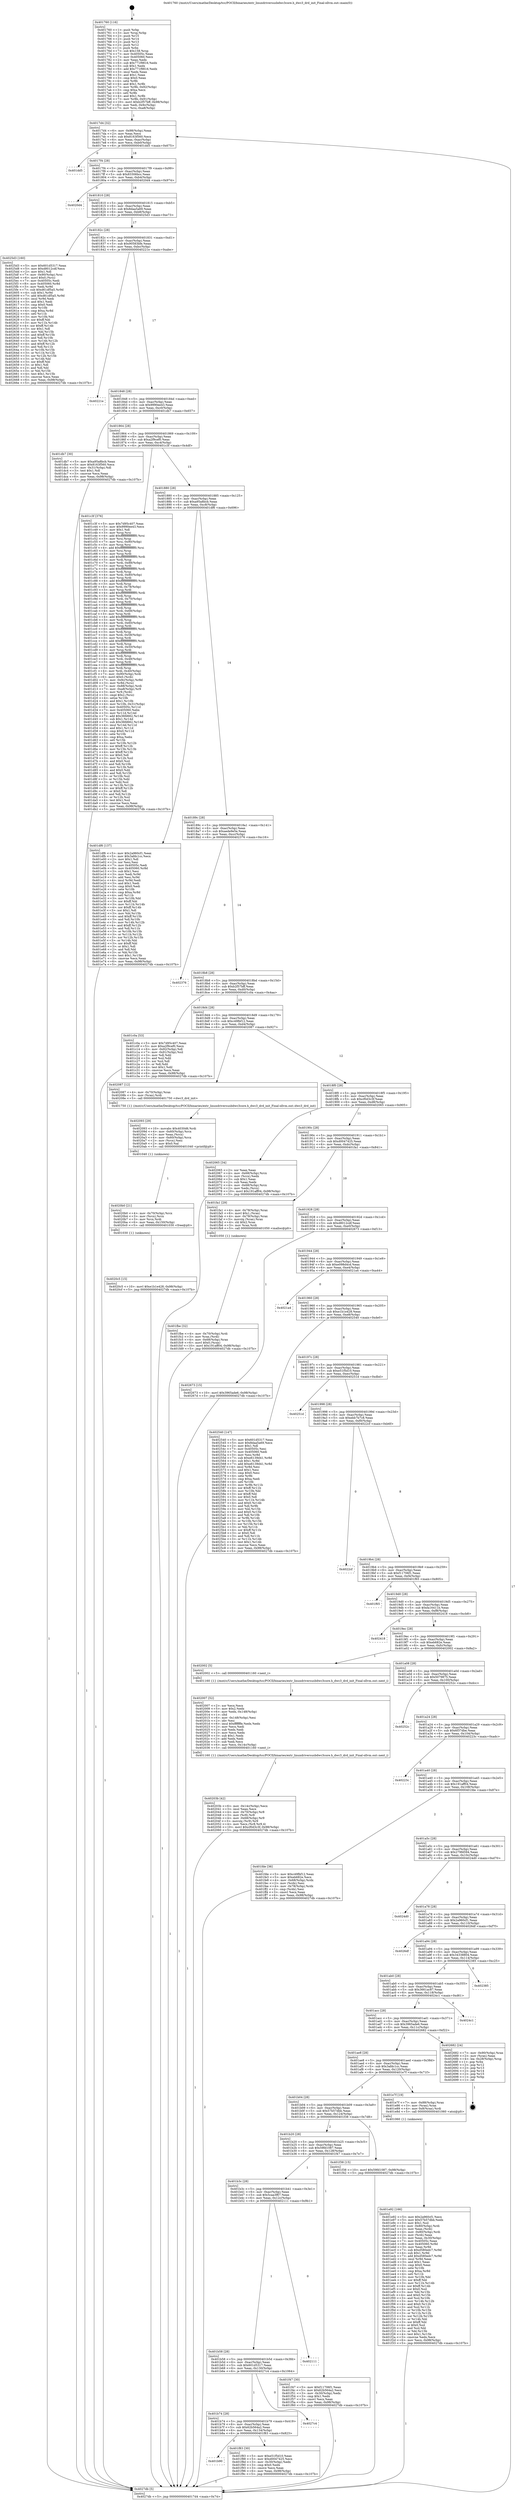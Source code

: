 digraph "0x401760" {
  label = "0x401760 (/mnt/c/Users/mathe/Desktop/tcc/POCII/binaries/extr_linuxdriversusbdwc3core.h_dwc3_drd_init_Final-ollvm.out::main(0))"
  labelloc = "t"
  node[shape=record]

  Entry [label="",width=0.3,height=0.3,shape=circle,fillcolor=black,style=filled]
  "0x4017d4" [label="{
     0x4017d4 [32]\l
     | [instrs]\l
     &nbsp;&nbsp;0x4017d4 \<+6\>: mov -0x98(%rbp),%eax\l
     &nbsp;&nbsp;0x4017da \<+2\>: mov %eax,%ecx\l
     &nbsp;&nbsp;0x4017dc \<+6\>: sub $0x8163f560,%ecx\l
     &nbsp;&nbsp;0x4017e2 \<+6\>: mov %eax,-0xac(%rbp)\l
     &nbsp;&nbsp;0x4017e8 \<+6\>: mov %ecx,-0xb0(%rbp)\l
     &nbsp;&nbsp;0x4017ee \<+6\>: je 0000000000401dd5 \<main+0x675\>\l
  }"]
  "0x401dd5" [label="{
     0x401dd5\l
  }", style=dashed]
  "0x4017f4" [label="{
     0x4017f4 [28]\l
     | [instrs]\l
     &nbsp;&nbsp;0x4017f4 \<+5\>: jmp 00000000004017f9 \<main+0x99\>\l
     &nbsp;&nbsp;0x4017f9 \<+6\>: mov -0xac(%rbp),%eax\l
     &nbsp;&nbsp;0x4017ff \<+5\>: sub $0x83306bcc,%eax\l
     &nbsp;&nbsp;0x401804 \<+6\>: mov %eax,-0xb4(%rbp)\l
     &nbsp;&nbsp;0x40180a \<+6\>: je 00000000004020d4 \<main+0x974\>\l
  }"]
  Exit [label="",width=0.3,height=0.3,shape=circle,fillcolor=black,style=filled,peripheries=2]
  "0x4020d4" [label="{
     0x4020d4\l
  }", style=dashed]
  "0x401810" [label="{
     0x401810 [28]\l
     | [instrs]\l
     &nbsp;&nbsp;0x401810 \<+5\>: jmp 0000000000401815 \<main+0xb5\>\l
     &nbsp;&nbsp;0x401815 \<+6\>: mov -0xac(%rbp),%eax\l
     &nbsp;&nbsp;0x40181b \<+5\>: sub $0x8daa5a69,%eax\l
     &nbsp;&nbsp;0x401820 \<+6\>: mov %eax,-0xb8(%rbp)\l
     &nbsp;&nbsp;0x401826 \<+6\>: je 00000000004025d3 \<main+0xe73\>\l
  }"]
  "0x4020c5" [label="{
     0x4020c5 [15]\l
     | [instrs]\l
     &nbsp;&nbsp;0x4020c5 \<+10\>: movl $0xe1b1e428,-0x98(%rbp)\l
     &nbsp;&nbsp;0x4020cf \<+5\>: jmp 00000000004027db \<main+0x107b\>\l
  }"]
  "0x4025d3" [label="{
     0x4025d3 [160]\l
     | [instrs]\l
     &nbsp;&nbsp;0x4025d3 \<+5\>: mov $0x601d5317,%eax\l
     &nbsp;&nbsp;0x4025d8 \<+5\>: mov $0xd8012cdf,%ecx\l
     &nbsp;&nbsp;0x4025dd \<+2\>: mov $0x1,%dl\l
     &nbsp;&nbsp;0x4025df \<+7\>: mov -0x90(%rbp),%rsi\l
     &nbsp;&nbsp;0x4025e6 \<+6\>: movl $0x0,(%rsi)\l
     &nbsp;&nbsp;0x4025ec \<+7\>: mov 0x40505c,%edi\l
     &nbsp;&nbsp;0x4025f3 \<+8\>: mov 0x405060,%r8d\l
     &nbsp;&nbsp;0x4025fb \<+3\>: mov %edi,%r9d\l
     &nbsp;&nbsp;0x4025fe \<+7\>: sub $0xd61df5a5,%r9d\l
     &nbsp;&nbsp;0x402605 \<+4\>: sub $0x1,%r9d\l
     &nbsp;&nbsp;0x402609 \<+7\>: add $0xd61df5a5,%r9d\l
     &nbsp;&nbsp;0x402610 \<+4\>: imul %r9d,%edi\l
     &nbsp;&nbsp;0x402614 \<+3\>: and $0x1,%edi\l
     &nbsp;&nbsp;0x402617 \<+3\>: cmp $0x0,%edi\l
     &nbsp;&nbsp;0x40261a \<+4\>: sete %r10b\l
     &nbsp;&nbsp;0x40261e \<+4\>: cmp $0xa,%r8d\l
     &nbsp;&nbsp;0x402622 \<+4\>: setl %r11b\l
     &nbsp;&nbsp;0x402626 \<+3\>: mov %r10b,%bl\l
     &nbsp;&nbsp;0x402629 \<+3\>: xor $0xff,%bl\l
     &nbsp;&nbsp;0x40262c \<+3\>: mov %r11b,%r14b\l
     &nbsp;&nbsp;0x40262f \<+4\>: xor $0xff,%r14b\l
     &nbsp;&nbsp;0x402633 \<+3\>: xor $0x1,%dl\l
     &nbsp;&nbsp;0x402636 \<+3\>: mov %bl,%r15b\l
     &nbsp;&nbsp;0x402639 \<+4\>: and $0xff,%r15b\l
     &nbsp;&nbsp;0x40263d \<+3\>: and %dl,%r10b\l
     &nbsp;&nbsp;0x402640 \<+3\>: mov %r14b,%r12b\l
     &nbsp;&nbsp;0x402643 \<+4\>: and $0xff,%r12b\l
     &nbsp;&nbsp;0x402647 \<+3\>: and %dl,%r11b\l
     &nbsp;&nbsp;0x40264a \<+3\>: or %r10b,%r15b\l
     &nbsp;&nbsp;0x40264d \<+3\>: or %r11b,%r12b\l
     &nbsp;&nbsp;0x402650 \<+3\>: xor %r12b,%r15b\l
     &nbsp;&nbsp;0x402653 \<+3\>: or %r14b,%bl\l
     &nbsp;&nbsp;0x402656 \<+3\>: xor $0xff,%bl\l
     &nbsp;&nbsp;0x402659 \<+3\>: or $0x1,%dl\l
     &nbsp;&nbsp;0x40265c \<+2\>: and %dl,%bl\l
     &nbsp;&nbsp;0x40265e \<+3\>: or %bl,%r15b\l
     &nbsp;&nbsp;0x402661 \<+4\>: test $0x1,%r15b\l
     &nbsp;&nbsp;0x402665 \<+3\>: cmovne %ecx,%eax\l
     &nbsp;&nbsp;0x402668 \<+6\>: mov %eax,-0x98(%rbp)\l
     &nbsp;&nbsp;0x40266e \<+5\>: jmp 00000000004027db \<main+0x107b\>\l
  }"]
  "0x40182c" [label="{
     0x40182c [28]\l
     | [instrs]\l
     &nbsp;&nbsp;0x40182c \<+5\>: jmp 0000000000401831 \<main+0xd1\>\l
     &nbsp;&nbsp;0x401831 \<+6\>: mov -0xac(%rbp),%eax\l
     &nbsp;&nbsp;0x401837 \<+5\>: sub $0x90583bfe,%eax\l
     &nbsp;&nbsp;0x40183c \<+6\>: mov %eax,-0xbc(%rbp)\l
     &nbsp;&nbsp;0x401842 \<+6\>: je 000000000040221e \<main+0xabe\>\l
  }"]
  "0x4020b0" [label="{
     0x4020b0 [21]\l
     | [instrs]\l
     &nbsp;&nbsp;0x4020b0 \<+4\>: mov -0x70(%rbp),%rcx\l
     &nbsp;&nbsp;0x4020b4 \<+3\>: mov (%rcx),%rcx\l
     &nbsp;&nbsp;0x4020b7 \<+3\>: mov %rcx,%rdi\l
     &nbsp;&nbsp;0x4020ba \<+6\>: mov %eax,-0x150(%rbp)\l
     &nbsp;&nbsp;0x4020c0 \<+5\>: call 0000000000401030 \<free@plt\>\l
     | [calls]\l
     &nbsp;&nbsp;0x401030 \{1\} (unknown)\l
  }"]
  "0x40221e" [label="{
     0x40221e\l
  }", style=dashed]
  "0x401848" [label="{
     0x401848 [28]\l
     | [instrs]\l
     &nbsp;&nbsp;0x401848 \<+5\>: jmp 000000000040184d \<main+0xed\>\l
     &nbsp;&nbsp;0x40184d \<+6\>: mov -0xac(%rbp),%eax\l
     &nbsp;&nbsp;0x401853 \<+5\>: sub $0x9990ee43,%eax\l
     &nbsp;&nbsp;0x401858 \<+6\>: mov %eax,-0xc0(%rbp)\l
     &nbsp;&nbsp;0x40185e \<+6\>: je 0000000000401db7 \<main+0x657\>\l
  }"]
  "0x402093" [label="{
     0x402093 [29]\l
     | [instrs]\l
     &nbsp;&nbsp;0x402093 \<+10\>: movabs $0x4030d6,%rdi\l
     &nbsp;&nbsp;0x40209d \<+4\>: mov -0x60(%rbp),%rcx\l
     &nbsp;&nbsp;0x4020a1 \<+2\>: mov %eax,(%rcx)\l
     &nbsp;&nbsp;0x4020a3 \<+4\>: mov -0x60(%rbp),%rcx\l
     &nbsp;&nbsp;0x4020a7 \<+2\>: mov (%rcx),%esi\l
     &nbsp;&nbsp;0x4020a9 \<+2\>: mov $0x0,%al\l
     &nbsp;&nbsp;0x4020ab \<+5\>: call 0000000000401040 \<printf@plt\>\l
     | [calls]\l
     &nbsp;&nbsp;0x401040 \{1\} (unknown)\l
  }"]
  "0x401db7" [label="{
     0x401db7 [30]\l
     | [instrs]\l
     &nbsp;&nbsp;0x401db7 \<+5\>: mov $0xa95a8bcb,%eax\l
     &nbsp;&nbsp;0x401dbc \<+5\>: mov $0x8163f560,%ecx\l
     &nbsp;&nbsp;0x401dc1 \<+3\>: mov -0x31(%rbp),%dl\l
     &nbsp;&nbsp;0x401dc4 \<+3\>: test $0x1,%dl\l
     &nbsp;&nbsp;0x401dc7 \<+3\>: cmovne %ecx,%eax\l
     &nbsp;&nbsp;0x401dca \<+6\>: mov %eax,-0x98(%rbp)\l
     &nbsp;&nbsp;0x401dd0 \<+5\>: jmp 00000000004027db \<main+0x107b\>\l
  }"]
  "0x401864" [label="{
     0x401864 [28]\l
     | [instrs]\l
     &nbsp;&nbsp;0x401864 \<+5\>: jmp 0000000000401869 \<main+0x109\>\l
     &nbsp;&nbsp;0x401869 \<+6\>: mov -0xac(%rbp),%eax\l
     &nbsp;&nbsp;0x40186f \<+5\>: sub $0xa2f9cef0,%eax\l
     &nbsp;&nbsp;0x401874 \<+6\>: mov %eax,-0xc4(%rbp)\l
     &nbsp;&nbsp;0x40187a \<+6\>: je 0000000000401c3f \<main+0x4df\>\l
  }"]
  "0x40203b" [label="{
     0x40203b [42]\l
     | [instrs]\l
     &nbsp;&nbsp;0x40203b \<+6\>: mov -0x14c(%rbp),%ecx\l
     &nbsp;&nbsp;0x402041 \<+3\>: imul %eax,%ecx\l
     &nbsp;&nbsp;0x402044 \<+4\>: mov -0x70(%rbp),%r8\l
     &nbsp;&nbsp;0x402048 \<+3\>: mov (%r8),%r8\l
     &nbsp;&nbsp;0x40204b \<+4\>: mov -0x68(%rbp),%r9\l
     &nbsp;&nbsp;0x40204f \<+3\>: movslq (%r9),%r9\l
     &nbsp;&nbsp;0x402052 \<+4\>: mov %ecx,(%r8,%r9,4)\l
     &nbsp;&nbsp;0x402056 \<+10\>: movl $0xcf0d3c3f,-0x98(%rbp)\l
     &nbsp;&nbsp;0x402060 \<+5\>: jmp 00000000004027db \<main+0x107b\>\l
  }"]
  "0x401c3f" [label="{
     0x401c3f [376]\l
     | [instrs]\l
     &nbsp;&nbsp;0x401c3f \<+5\>: mov $0x7d95c407,%eax\l
     &nbsp;&nbsp;0x401c44 \<+5\>: mov $0x9990ee43,%ecx\l
     &nbsp;&nbsp;0x401c49 \<+2\>: mov $0x1,%dl\l
     &nbsp;&nbsp;0x401c4b \<+3\>: mov %rsp,%rsi\l
     &nbsp;&nbsp;0x401c4e \<+4\>: add $0xfffffffffffffff0,%rsi\l
     &nbsp;&nbsp;0x401c52 \<+3\>: mov %rsi,%rsp\l
     &nbsp;&nbsp;0x401c55 \<+7\>: mov %rsi,-0x90(%rbp)\l
     &nbsp;&nbsp;0x401c5c \<+3\>: mov %rsp,%rsi\l
     &nbsp;&nbsp;0x401c5f \<+4\>: add $0xfffffffffffffff0,%rsi\l
     &nbsp;&nbsp;0x401c63 \<+3\>: mov %rsi,%rsp\l
     &nbsp;&nbsp;0x401c66 \<+3\>: mov %rsp,%rdi\l
     &nbsp;&nbsp;0x401c69 \<+4\>: add $0xfffffffffffffff0,%rdi\l
     &nbsp;&nbsp;0x401c6d \<+3\>: mov %rdi,%rsp\l
     &nbsp;&nbsp;0x401c70 \<+7\>: mov %rdi,-0x88(%rbp)\l
     &nbsp;&nbsp;0x401c77 \<+3\>: mov %rsp,%rdi\l
     &nbsp;&nbsp;0x401c7a \<+4\>: add $0xfffffffffffffff0,%rdi\l
     &nbsp;&nbsp;0x401c7e \<+3\>: mov %rdi,%rsp\l
     &nbsp;&nbsp;0x401c81 \<+4\>: mov %rdi,-0x80(%rbp)\l
     &nbsp;&nbsp;0x401c85 \<+3\>: mov %rsp,%rdi\l
     &nbsp;&nbsp;0x401c88 \<+4\>: add $0xfffffffffffffff0,%rdi\l
     &nbsp;&nbsp;0x401c8c \<+3\>: mov %rdi,%rsp\l
     &nbsp;&nbsp;0x401c8f \<+4\>: mov %rdi,-0x78(%rbp)\l
     &nbsp;&nbsp;0x401c93 \<+3\>: mov %rsp,%rdi\l
     &nbsp;&nbsp;0x401c96 \<+4\>: add $0xfffffffffffffff0,%rdi\l
     &nbsp;&nbsp;0x401c9a \<+3\>: mov %rdi,%rsp\l
     &nbsp;&nbsp;0x401c9d \<+4\>: mov %rdi,-0x70(%rbp)\l
     &nbsp;&nbsp;0x401ca1 \<+3\>: mov %rsp,%rdi\l
     &nbsp;&nbsp;0x401ca4 \<+4\>: add $0xfffffffffffffff0,%rdi\l
     &nbsp;&nbsp;0x401ca8 \<+3\>: mov %rdi,%rsp\l
     &nbsp;&nbsp;0x401cab \<+4\>: mov %rdi,-0x68(%rbp)\l
     &nbsp;&nbsp;0x401caf \<+3\>: mov %rsp,%rdi\l
     &nbsp;&nbsp;0x401cb2 \<+4\>: add $0xfffffffffffffff0,%rdi\l
     &nbsp;&nbsp;0x401cb6 \<+3\>: mov %rdi,%rsp\l
     &nbsp;&nbsp;0x401cb9 \<+4\>: mov %rdi,-0x60(%rbp)\l
     &nbsp;&nbsp;0x401cbd \<+3\>: mov %rsp,%rdi\l
     &nbsp;&nbsp;0x401cc0 \<+4\>: add $0xfffffffffffffff0,%rdi\l
     &nbsp;&nbsp;0x401cc4 \<+3\>: mov %rdi,%rsp\l
     &nbsp;&nbsp;0x401cc7 \<+4\>: mov %rdi,-0x58(%rbp)\l
     &nbsp;&nbsp;0x401ccb \<+3\>: mov %rsp,%rdi\l
     &nbsp;&nbsp;0x401cce \<+4\>: add $0xfffffffffffffff0,%rdi\l
     &nbsp;&nbsp;0x401cd2 \<+3\>: mov %rdi,%rsp\l
     &nbsp;&nbsp;0x401cd5 \<+4\>: mov %rdi,-0x50(%rbp)\l
     &nbsp;&nbsp;0x401cd9 \<+3\>: mov %rsp,%rdi\l
     &nbsp;&nbsp;0x401cdc \<+4\>: add $0xfffffffffffffff0,%rdi\l
     &nbsp;&nbsp;0x401ce0 \<+3\>: mov %rdi,%rsp\l
     &nbsp;&nbsp;0x401ce3 \<+4\>: mov %rdi,-0x48(%rbp)\l
     &nbsp;&nbsp;0x401ce7 \<+3\>: mov %rsp,%rdi\l
     &nbsp;&nbsp;0x401cea \<+4\>: add $0xfffffffffffffff0,%rdi\l
     &nbsp;&nbsp;0x401cee \<+3\>: mov %rdi,%rsp\l
     &nbsp;&nbsp;0x401cf1 \<+4\>: mov %rdi,-0x40(%rbp)\l
     &nbsp;&nbsp;0x401cf5 \<+7\>: mov -0x90(%rbp),%rdi\l
     &nbsp;&nbsp;0x401cfc \<+6\>: movl $0x0,(%rdi)\l
     &nbsp;&nbsp;0x401d02 \<+7\>: mov -0x9c(%rbp),%r8d\l
     &nbsp;&nbsp;0x401d09 \<+3\>: mov %r8d,(%rsi)\l
     &nbsp;&nbsp;0x401d0c \<+7\>: mov -0x88(%rbp),%rdi\l
     &nbsp;&nbsp;0x401d13 \<+7\>: mov -0xa8(%rbp),%r9\l
     &nbsp;&nbsp;0x401d1a \<+3\>: mov %r9,(%rdi)\l
     &nbsp;&nbsp;0x401d1d \<+3\>: cmpl $0x2,(%rsi)\l
     &nbsp;&nbsp;0x401d20 \<+4\>: setne %r10b\l
     &nbsp;&nbsp;0x401d24 \<+4\>: and $0x1,%r10b\l
     &nbsp;&nbsp;0x401d28 \<+4\>: mov %r10b,-0x31(%rbp)\l
     &nbsp;&nbsp;0x401d2c \<+8\>: mov 0x40505c,%r11d\l
     &nbsp;&nbsp;0x401d34 \<+7\>: mov 0x405060,%ebx\l
     &nbsp;&nbsp;0x401d3b \<+3\>: mov %r11d,%r14d\l
     &nbsp;&nbsp;0x401d3e \<+7\>: add $0x36fd662,%r14d\l
     &nbsp;&nbsp;0x401d45 \<+4\>: sub $0x1,%r14d\l
     &nbsp;&nbsp;0x401d49 \<+7\>: sub $0x36fd662,%r14d\l
     &nbsp;&nbsp;0x401d50 \<+4\>: imul %r14d,%r11d\l
     &nbsp;&nbsp;0x401d54 \<+4\>: and $0x1,%r11d\l
     &nbsp;&nbsp;0x401d58 \<+4\>: cmp $0x0,%r11d\l
     &nbsp;&nbsp;0x401d5c \<+4\>: sete %r10b\l
     &nbsp;&nbsp;0x401d60 \<+3\>: cmp $0xa,%ebx\l
     &nbsp;&nbsp;0x401d63 \<+4\>: setl %r15b\l
     &nbsp;&nbsp;0x401d67 \<+3\>: mov %r10b,%r12b\l
     &nbsp;&nbsp;0x401d6a \<+4\>: xor $0xff,%r12b\l
     &nbsp;&nbsp;0x401d6e \<+3\>: mov %r15b,%r13b\l
     &nbsp;&nbsp;0x401d71 \<+4\>: xor $0xff,%r13b\l
     &nbsp;&nbsp;0x401d75 \<+3\>: xor $0x0,%dl\l
     &nbsp;&nbsp;0x401d78 \<+3\>: mov %r12b,%sil\l
     &nbsp;&nbsp;0x401d7b \<+4\>: and $0x0,%sil\l
     &nbsp;&nbsp;0x401d7f \<+3\>: and %dl,%r10b\l
     &nbsp;&nbsp;0x401d82 \<+3\>: mov %r13b,%dil\l
     &nbsp;&nbsp;0x401d85 \<+4\>: and $0x0,%dil\l
     &nbsp;&nbsp;0x401d89 \<+3\>: and %dl,%r15b\l
     &nbsp;&nbsp;0x401d8c \<+3\>: or %r10b,%sil\l
     &nbsp;&nbsp;0x401d8f \<+3\>: or %r15b,%dil\l
     &nbsp;&nbsp;0x401d92 \<+3\>: xor %dil,%sil\l
     &nbsp;&nbsp;0x401d95 \<+3\>: or %r13b,%r12b\l
     &nbsp;&nbsp;0x401d98 \<+4\>: xor $0xff,%r12b\l
     &nbsp;&nbsp;0x401d9c \<+3\>: or $0x0,%dl\l
     &nbsp;&nbsp;0x401d9f \<+3\>: and %dl,%r12b\l
     &nbsp;&nbsp;0x401da2 \<+3\>: or %r12b,%sil\l
     &nbsp;&nbsp;0x401da5 \<+4\>: test $0x1,%sil\l
     &nbsp;&nbsp;0x401da9 \<+3\>: cmovne %ecx,%eax\l
     &nbsp;&nbsp;0x401dac \<+6\>: mov %eax,-0x98(%rbp)\l
     &nbsp;&nbsp;0x401db2 \<+5\>: jmp 00000000004027db \<main+0x107b\>\l
  }"]
  "0x401880" [label="{
     0x401880 [28]\l
     | [instrs]\l
     &nbsp;&nbsp;0x401880 \<+5\>: jmp 0000000000401885 \<main+0x125\>\l
     &nbsp;&nbsp;0x401885 \<+6\>: mov -0xac(%rbp),%eax\l
     &nbsp;&nbsp;0x40188b \<+5\>: sub $0xa95a8bcb,%eax\l
     &nbsp;&nbsp;0x401890 \<+6\>: mov %eax,-0xc8(%rbp)\l
     &nbsp;&nbsp;0x401896 \<+6\>: je 0000000000401df6 \<main+0x696\>\l
  }"]
  "0x402007" [label="{
     0x402007 [52]\l
     | [instrs]\l
     &nbsp;&nbsp;0x402007 \<+2\>: xor %ecx,%ecx\l
     &nbsp;&nbsp;0x402009 \<+5\>: mov $0x2,%edx\l
     &nbsp;&nbsp;0x40200e \<+6\>: mov %edx,-0x148(%rbp)\l
     &nbsp;&nbsp;0x402014 \<+1\>: cltd\l
     &nbsp;&nbsp;0x402015 \<+6\>: mov -0x148(%rbp),%esi\l
     &nbsp;&nbsp;0x40201b \<+2\>: idiv %esi\l
     &nbsp;&nbsp;0x40201d \<+6\>: imul $0xfffffffe,%edx,%edx\l
     &nbsp;&nbsp;0x402023 \<+2\>: mov %ecx,%edi\l
     &nbsp;&nbsp;0x402025 \<+2\>: sub %edx,%edi\l
     &nbsp;&nbsp;0x402027 \<+2\>: mov %ecx,%edx\l
     &nbsp;&nbsp;0x402029 \<+3\>: sub $0x1,%edx\l
     &nbsp;&nbsp;0x40202c \<+2\>: add %edx,%edi\l
     &nbsp;&nbsp;0x40202e \<+2\>: sub %edi,%ecx\l
     &nbsp;&nbsp;0x402030 \<+6\>: mov %ecx,-0x14c(%rbp)\l
     &nbsp;&nbsp;0x402036 \<+5\>: call 0000000000401160 \<next_i\>\l
     | [calls]\l
     &nbsp;&nbsp;0x401160 \{1\} (/mnt/c/Users/mathe/Desktop/tcc/POCII/binaries/extr_linuxdriversusbdwc3core.h_dwc3_drd_init_Final-ollvm.out::next_i)\l
  }"]
  "0x401df6" [label="{
     0x401df6 [137]\l
     | [instrs]\l
     &nbsp;&nbsp;0x401df6 \<+5\>: mov $0x2a960cf1,%eax\l
     &nbsp;&nbsp;0x401dfb \<+5\>: mov $0x3afdc1cc,%ecx\l
     &nbsp;&nbsp;0x401e00 \<+2\>: mov $0x1,%dl\l
     &nbsp;&nbsp;0x401e02 \<+2\>: xor %esi,%esi\l
     &nbsp;&nbsp;0x401e04 \<+7\>: mov 0x40505c,%edi\l
     &nbsp;&nbsp;0x401e0b \<+8\>: mov 0x405060,%r8d\l
     &nbsp;&nbsp;0x401e13 \<+3\>: sub $0x1,%esi\l
     &nbsp;&nbsp;0x401e16 \<+3\>: mov %edi,%r9d\l
     &nbsp;&nbsp;0x401e19 \<+3\>: add %esi,%r9d\l
     &nbsp;&nbsp;0x401e1c \<+4\>: imul %r9d,%edi\l
     &nbsp;&nbsp;0x401e20 \<+3\>: and $0x1,%edi\l
     &nbsp;&nbsp;0x401e23 \<+3\>: cmp $0x0,%edi\l
     &nbsp;&nbsp;0x401e26 \<+4\>: sete %r10b\l
     &nbsp;&nbsp;0x401e2a \<+4\>: cmp $0xa,%r8d\l
     &nbsp;&nbsp;0x401e2e \<+4\>: setl %r11b\l
     &nbsp;&nbsp;0x401e32 \<+3\>: mov %r10b,%bl\l
     &nbsp;&nbsp;0x401e35 \<+3\>: xor $0xff,%bl\l
     &nbsp;&nbsp;0x401e38 \<+3\>: mov %r11b,%r14b\l
     &nbsp;&nbsp;0x401e3b \<+4\>: xor $0xff,%r14b\l
     &nbsp;&nbsp;0x401e3f \<+3\>: xor $0x1,%dl\l
     &nbsp;&nbsp;0x401e42 \<+3\>: mov %bl,%r15b\l
     &nbsp;&nbsp;0x401e45 \<+4\>: and $0xff,%r15b\l
     &nbsp;&nbsp;0x401e49 \<+3\>: and %dl,%r10b\l
     &nbsp;&nbsp;0x401e4c \<+3\>: mov %r14b,%r12b\l
     &nbsp;&nbsp;0x401e4f \<+4\>: and $0xff,%r12b\l
     &nbsp;&nbsp;0x401e53 \<+3\>: and %dl,%r11b\l
     &nbsp;&nbsp;0x401e56 \<+3\>: or %r10b,%r15b\l
     &nbsp;&nbsp;0x401e59 \<+3\>: or %r11b,%r12b\l
     &nbsp;&nbsp;0x401e5c \<+3\>: xor %r12b,%r15b\l
     &nbsp;&nbsp;0x401e5f \<+3\>: or %r14b,%bl\l
     &nbsp;&nbsp;0x401e62 \<+3\>: xor $0xff,%bl\l
     &nbsp;&nbsp;0x401e65 \<+3\>: or $0x1,%dl\l
     &nbsp;&nbsp;0x401e68 \<+2\>: and %dl,%bl\l
     &nbsp;&nbsp;0x401e6a \<+3\>: or %bl,%r15b\l
     &nbsp;&nbsp;0x401e6d \<+4\>: test $0x1,%r15b\l
     &nbsp;&nbsp;0x401e71 \<+3\>: cmovne %ecx,%eax\l
     &nbsp;&nbsp;0x401e74 \<+6\>: mov %eax,-0x98(%rbp)\l
     &nbsp;&nbsp;0x401e7a \<+5\>: jmp 00000000004027db \<main+0x107b\>\l
  }"]
  "0x40189c" [label="{
     0x40189c [28]\l
     | [instrs]\l
     &nbsp;&nbsp;0x40189c \<+5\>: jmp 00000000004018a1 \<main+0x141\>\l
     &nbsp;&nbsp;0x4018a1 \<+6\>: mov -0xac(%rbp),%eax\l
     &nbsp;&nbsp;0x4018a7 \<+5\>: sub $0xaede9e5e,%eax\l
     &nbsp;&nbsp;0x4018ac \<+6\>: mov %eax,-0xcc(%rbp)\l
     &nbsp;&nbsp;0x4018b2 \<+6\>: je 0000000000402376 \<main+0xc16\>\l
  }"]
  "0x401fbe" [label="{
     0x401fbe [32]\l
     | [instrs]\l
     &nbsp;&nbsp;0x401fbe \<+4\>: mov -0x70(%rbp),%rdi\l
     &nbsp;&nbsp;0x401fc2 \<+3\>: mov %rax,(%rdi)\l
     &nbsp;&nbsp;0x401fc5 \<+4\>: mov -0x68(%rbp),%rax\l
     &nbsp;&nbsp;0x401fc9 \<+6\>: movl $0x0,(%rax)\l
     &nbsp;&nbsp;0x401fcf \<+10\>: movl $0x191aff04,-0x98(%rbp)\l
     &nbsp;&nbsp;0x401fd9 \<+5\>: jmp 00000000004027db \<main+0x107b\>\l
  }"]
  "0x402376" [label="{
     0x402376\l
  }", style=dashed]
  "0x4018b8" [label="{
     0x4018b8 [28]\l
     | [instrs]\l
     &nbsp;&nbsp;0x4018b8 \<+5\>: jmp 00000000004018bd \<main+0x15d\>\l
     &nbsp;&nbsp;0x4018bd \<+6\>: mov -0xac(%rbp),%eax\l
     &nbsp;&nbsp;0x4018c3 \<+5\>: sub $0xb2f57bff,%eax\l
     &nbsp;&nbsp;0x4018c8 \<+6\>: mov %eax,-0xd0(%rbp)\l
     &nbsp;&nbsp;0x4018ce \<+6\>: je 0000000000401c0a \<main+0x4aa\>\l
  }"]
  "0x401b90" [label="{
     0x401b90\l
  }", style=dashed]
  "0x401c0a" [label="{
     0x401c0a [53]\l
     | [instrs]\l
     &nbsp;&nbsp;0x401c0a \<+5\>: mov $0x7d95c407,%eax\l
     &nbsp;&nbsp;0x401c0f \<+5\>: mov $0xa2f9cef0,%ecx\l
     &nbsp;&nbsp;0x401c14 \<+6\>: mov -0x92(%rbp),%dl\l
     &nbsp;&nbsp;0x401c1a \<+7\>: mov -0x91(%rbp),%sil\l
     &nbsp;&nbsp;0x401c21 \<+3\>: mov %dl,%dil\l
     &nbsp;&nbsp;0x401c24 \<+3\>: and %sil,%dil\l
     &nbsp;&nbsp;0x401c27 \<+3\>: xor %sil,%dl\l
     &nbsp;&nbsp;0x401c2a \<+3\>: or %dl,%dil\l
     &nbsp;&nbsp;0x401c2d \<+4\>: test $0x1,%dil\l
     &nbsp;&nbsp;0x401c31 \<+3\>: cmovne %ecx,%eax\l
     &nbsp;&nbsp;0x401c34 \<+6\>: mov %eax,-0x98(%rbp)\l
     &nbsp;&nbsp;0x401c3a \<+5\>: jmp 00000000004027db \<main+0x107b\>\l
  }"]
  "0x4018d4" [label="{
     0x4018d4 [28]\l
     | [instrs]\l
     &nbsp;&nbsp;0x4018d4 \<+5\>: jmp 00000000004018d9 \<main+0x179\>\l
     &nbsp;&nbsp;0x4018d9 \<+6\>: mov -0xac(%rbp),%eax\l
     &nbsp;&nbsp;0x4018df \<+5\>: sub $0xc49fbf12,%eax\l
     &nbsp;&nbsp;0x4018e4 \<+6\>: mov %eax,-0xd4(%rbp)\l
     &nbsp;&nbsp;0x4018ea \<+6\>: je 0000000000402087 \<main+0x927\>\l
  }"]
  "0x4027db" [label="{
     0x4027db [5]\l
     | [instrs]\l
     &nbsp;&nbsp;0x4027db \<+5\>: jmp 00000000004017d4 \<main+0x74\>\l
  }"]
  "0x401760" [label="{
     0x401760 [116]\l
     | [instrs]\l
     &nbsp;&nbsp;0x401760 \<+1\>: push %rbp\l
     &nbsp;&nbsp;0x401761 \<+3\>: mov %rsp,%rbp\l
     &nbsp;&nbsp;0x401764 \<+2\>: push %r15\l
     &nbsp;&nbsp;0x401766 \<+2\>: push %r14\l
     &nbsp;&nbsp;0x401768 \<+2\>: push %r13\l
     &nbsp;&nbsp;0x40176a \<+2\>: push %r12\l
     &nbsp;&nbsp;0x40176c \<+1\>: push %rbx\l
     &nbsp;&nbsp;0x40176d \<+7\>: sub $0x158,%rsp\l
     &nbsp;&nbsp;0x401774 \<+7\>: mov 0x40505c,%eax\l
     &nbsp;&nbsp;0x40177b \<+7\>: mov 0x405060,%ecx\l
     &nbsp;&nbsp;0x401782 \<+2\>: mov %eax,%edx\l
     &nbsp;&nbsp;0x401784 \<+6\>: sub $0x771f9816,%edx\l
     &nbsp;&nbsp;0x40178a \<+3\>: sub $0x1,%edx\l
     &nbsp;&nbsp;0x40178d \<+6\>: add $0x771f9816,%edx\l
     &nbsp;&nbsp;0x401793 \<+3\>: imul %edx,%eax\l
     &nbsp;&nbsp;0x401796 \<+3\>: and $0x1,%eax\l
     &nbsp;&nbsp;0x401799 \<+3\>: cmp $0x0,%eax\l
     &nbsp;&nbsp;0x40179c \<+4\>: sete %r8b\l
     &nbsp;&nbsp;0x4017a0 \<+4\>: and $0x1,%r8b\l
     &nbsp;&nbsp;0x4017a4 \<+7\>: mov %r8b,-0x92(%rbp)\l
     &nbsp;&nbsp;0x4017ab \<+3\>: cmp $0xa,%ecx\l
     &nbsp;&nbsp;0x4017ae \<+4\>: setl %r8b\l
     &nbsp;&nbsp;0x4017b2 \<+4\>: and $0x1,%r8b\l
     &nbsp;&nbsp;0x4017b6 \<+7\>: mov %r8b,-0x91(%rbp)\l
     &nbsp;&nbsp;0x4017bd \<+10\>: movl $0xb2f57bff,-0x98(%rbp)\l
     &nbsp;&nbsp;0x4017c7 \<+6\>: mov %edi,-0x9c(%rbp)\l
     &nbsp;&nbsp;0x4017cd \<+7\>: mov %rsi,-0xa8(%rbp)\l
  }"]
  "0x401f83" [label="{
     0x401f83 [30]\l
     | [instrs]\l
     &nbsp;&nbsp;0x401f83 \<+5\>: mov $0xe51f5d10,%eax\l
     &nbsp;&nbsp;0x401f88 \<+5\>: mov $0xd0047425,%ecx\l
     &nbsp;&nbsp;0x401f8d \<+3\>: mov -0x30(%rbp),%edx\l
     &nbsp;&nbsp;0x401f90 \<+3\>: cmp $0x0,%edx\l
     &nbsp;&nbsp;0x401f93 \<+3\>: cmove %ecx,%eax\l
     &nbsp;&nbsp;0x401f96 \<+6\>: mov %eax,-0x98(%rbp)\l
     &nbsp;&nbsp;0x401f9c \<+5\>: jmp 00000000004027db \<main+0x107b\>\l
  }"]
  "0x401b74" [label="{
     0x401b74 [28]\l
     | [instrs]\l
     &nbsp;&nbsp;0x401b74 \<+5\>: jmp 0000000000401b79 \<main+0x419\>\l
     &nbsp;&nbsp;0x401b79 \<+6\>: mov -0xac(%rbp),%eax\l
     &nbsp;&nbsp;0x401b7f \<+5\>: sub $0x62b564a2,%eax\l
     &nbsp;&nbsp;0x401b84 \<+6\>: mov %eax,-0x134(%rbp)\l
     &nbsp;&nbsp;0x401b8a \<+6\>: je 0000000000401f83 \<main+0x823\>\l
  }"]
  "0x402087" [label="{
     0x402087 [12]\l
     | [instrs]\l
     &nbsp;&nbsp;0x402087 \<+4\>: mov -0x70(%rbp),%rax\l
     &nbsp;&nbsp;0x40208b \<+3\>: mov (%rax),%rdi\l
     &nbsp;&nbsp;0x40208e \<+5\>: call 0000000000401750 \<dwc3_drd_init\>\l
     | [calls]\l
     &nbsp;&nbsp;0x401750 \{1\} (/mnt/c/Users/mathe/Desktop/tcc/POCII/binaries/extr_linuxdriversusbdwc3core.h_dwc3_drd_init_Final-ollvm.out::dwc3_drd_init)\l
  }"]
  "0x4018f0" [label="{
     0x4018f0 [28]\l
     | [instrs]\l
     &nbsp;&nbsp;0x4018f0 \<+5\>: jmp 00000000004018f5 \<main+0x195\>\l
     &nbsp;&nbsp;0x4018f5 \<+6\>: mov -0xac(%rbp),%eax\l
     &nbsp;&nbsp;0x4018fb \<+5\>: sub $0xcf0d3c3f,%eax\l
     &nbsp;&nbsp;0x401900 \<+6\>: mov %eax,-0xd8(%rbp)\l
     &nbsp;&nbsp;0x401906 \<+6\>: je 0000000000402065 \<main+0x905\>\l
  }"]
  "0x4027c4" [label="{
     0x4027c4\l
  }", style=dashed]
  "0x402065" [label="{
     0x402065 [34]\l
     | [instrs]\l
     &nbsp;&nbsp;0x402065 \<+2\>: xor %eax,%eax\l
     &nbsp;&nbsp;0x402067 \<+4\>: mov -0x68(%rbp),%rcx\l
     &nbsp;&nbsp;0x40206b \<+2\>: mov (%rcx),%edx\l
     &nbsp;&nbsp;0x40206d \<+3\>: sub $0x1,%eax\l
     &nbsp;&nbsp;0x402070 \<+2\>: sub %eax,%edx\l
     &nbsp;&nbsp;0x402072 \<+4\>: mov -0x68(%rbp),%rcx\l
     &nbsp;&nbsp;0x402076 \<+2\>: mov %edx,(%rcx)\l
     &nbsp;&nbsp;0x402078 \<+10\>: movl $0x191aff04,-0x98(%rbp)\l
     &nbsp;&nbsp;0x402082 \<+5\>: jmp 00000000004027db \<main+0x107b\>\l
  }"]
  "0x40190c" [label="{
     0x40190c [28]\l
     | [instrs]\l
     &nbsp;&nbsp;0x40190c \<+5\>: jmp 0000000000401911 \<main+0x1b1\>\l
     &nbsp;&nbsp;0x401911 \<+6\>: mov -0xac(%rbp),%eax\l
     &nbsp;&nbsp;0x401917 \<+5\>: sub $0xd0047425,%eax\l
     &nbsp;&nbsp;0x40191c \<+6\>: mov %eax,-0xdc(%rbp)\l
     &nbsp;&nbsp;0x401922 \<+6\>: je 0000000000401fa1 \<main+0x841\>\l
  }"]
  "0x401b58" [label="{
     0x401b58 [28]\l
     | [instrs]\l
     &nbsp;&nbsp;0x401b58 \<+5\>: jmp 0000000000401b5d \<main+0x3fd\>\l
     &nbsp;&nbsp;0x401b5d \<+6\>: mov -0xac(%rbp),%eax\l
     &nbsp;&nbsp;0x401b63 \<+5\>: sub $0x601d5317,%eax\l
     &nbsp;&nbsp;0x401b68 \<+6\>: mov %eax,-0x130(%rbp)\l
     &nbsp;&nbsp;0x401b6e \<+6\>: je 00000000004027c4 \<main+0x1064\>\l
  }"]
  "0x401fa1" [label="{
     0x401fa1 [29]\l
     | [instrs]\l
     &nbsp;&nbsp;0x401fa1 \<+4\>: mov -0x78(%rbp),%rax\l
     &nbsp;&nbsp;0x401fa5 \<+6\>: movl $0x1,(%rax)\l
     &nbsp;&nbsp;0x401fab \<+4\>: mov -0x78(%rbp),%rax\l
     &nbsp;&nbsp;0x401faf \<+3\>: movslq (%rax),%rax\l
     &nbsp;&nbsp;0x401fb2 \<+4\>: shl $0x2,%rax\l
     &nbsp;&nbsp;0x401fb6 \<+3\>: mov %rax,%rdi\l
     &nbsp;&nbsp;0x401fb9 \<+5\>: call 0000000000401050 \<malloc@plt\>\l
     | [calls]\l
     &nbsp;&nbsp;0x401050 \{1\} (unknown)\l
  }"]
  "0x401928" [label="{
     0x401928 [28]\l
     | [instrs]\l
     &nbsp;&nbsp;0x401928 \<+5\>: jmp 000000000040192d \<main+0x1cd\>\l
     &nbsp;&nbsp;0x40192d \<+6\>: mov -0xac(%rbp),%eax\l
     &nbsp;&nbsp;0x401933 \<+5\>: sub $0xd8012cdf,%eax\l
     &nbsp;&nbsp;0x401938 \<+6\>: mov %eax,-0xe0(%rbp)\l
     &nbsp;&nbsp;0x40193e \<+6\>: je 0000000000402673 \<main+0xf13\>\l
  }"]
  "0x402111" [label="{
     0x402111\l
  }", style=dashed]
  "0x402673" [label="{
     0x402673 [15]\l
     | [instrs]\l
     &nbsp;&nbsp;0x402673 \<+10\>: movl $0x3965ade6,-0x98(%rbp)\l
     &nbsp;&nbsp;0x40267d \<+5\>: jmp 00000000004027db \<main+0x107b\>\l
  }"]
  "0x401944" [label="{
     0x401944 [28]\l
     | [instrs]\l
     &nbsp;&nbsp;0x401944 \<+5\>: jmp 0000000000401949 \<main+0x1e9\>\l
     &nbsp;&nbsp;0x401949 \<+6\>: mov -0xac(%rbp),%eax\l
     &nbsp;&nbsp;0x40194f \<+5\>: sub $0xe098d4cd,%eax\l
     &nbsp;&nbsp;0x401954 \<+6\>: mov %eax,-0xe4(%rbp)\l
     &nbsp;&nbsp;0x40195a \<+6\>: je 00000000004021a4 \<main+0xa44\>\l
  }"]
  "0x401b3c" [label="{
     0x401b3c [28]\l
     | [instrs]\l
     &nbsp;&nbsp;0x401b3c \<+5\>: jmp 0000000000401b41 \<main+0x3e1\>\l
     &nbsp;&nbsp;0x401b41 \<+6\>: mov -0xac(%rbp),%eax\l
     &nbsp;&nbsp;0x401b47 \<+5\>: sub $0x5caa3f67,%eax\l
     &nbsp;&nbsp;0x401b4c \<+6\>: mov %eax,-0x12c(%rbp)\l
     &nbsp;&nbsp;0x401b52 \<+6\>: je 0000000000402111 \<main+0x9b1\>\l
  }"]
  "0x4021a4" [label="{
     0x4021a4\l
  }", style=dashed]
  "0x401960" [label="{
     0x401960 [28]\l
     | [instrs]\l
     &nbsp;&nbsp;0x401960 \<+5\>: jmp 0000000000401965 \<main+0x205\>\l
     &nbsp;&nbsp;0x401965 \<+6\>: mov -0xac(%rbp),%eax\l
     &nbsp;&nbsp;0x40196b \<+5\>: sub $0xe1b1e428,%eax\l
     &nbsp;&nbsp;0x401970 \<+6\>: mov %eax,-0xe8(%rbp)\l
     &nbsp;&nbsp;0x401976 \<+6\>: je 0000000000402540 \<main+0xde0\>\l
  }"]
  "0x401f47" [label="{
     0x401f47 [30]\l
     | [instrs]\l
     &nbsp;&nbsp;0x401f47 \<+5\>: mov $0xf11706f1,%eax\l
     &nbsp;&nbsp;0x401f4c \<+5\>: mov $0x62b564a2,%ecx\l
     &nbsp;&nbsp;0x401f51 \<+3\>: mov -0x30(%rbp),%edx\l
     &nbsp;&nbsp;0x401f54 \<+3\>: cmp $0x1,%edx\l
     &nbsp;&nbsp;0x401f57 \<+3\>: cmovl %ecx,%eax\l
     &nbsp;&nbsp;0x401f5a \<+6\>: mov %eax,-0x98(%rbp)\l
     &nbsp;&nbsp;0x401f60 \<+5\>: jmp 00000000004027db \<main+0x107b\>\l
  }"]
  "0x402540" [label="{
     0x402540 [147]\l
     | [instrs]\l
     &nbsp;&nbsp;0x402540 \<+5\>: mov $0x601d5317,%eax\l
     &nbsp;&nbsp;0x402545 \<+5\>: mov $0x8daa5a69,%ecx\l
     &nbsp;&nbsp;0x40254a \<+2\>: mov $0x1,%dl\l
     &nbsp;&nbsp;0x40254c \<+7\>: mov 0x40505c,%esi\l
     &nbsp;&nbsp;0x402553 \<+7\>: mov 0x405060,%edi\l
     &nbsp;&nbsp;0x40255a \<+3\>: mov %esi,%r8d\l
     &nbsp;&nbsp;0x40255d \<+7\>: sub $0xe6139d41,%r8d\l
     &nbsp;&nbsp;0x402564 \<+4\>: sub $0x1,%r8d\l
     &nbsp;&nbsp;0x402568 \<+7\>: add $0xe6139d41,%r8d\l
     &nbsp;&nbsp;0x40256f \<+4\>: imul %r8d,%esi\l
     &nbsp;&nbsp;0x402573 \<+3\>: and $0x1,%esi\l
     &nbsp;&nbsp;0x402576 \<+3\>: cmp $0x0,%esi\l
     &nbsp;&nbsp;0x402579 \<+4\>: sete %r9b\l
     &nbsp;&nbsp;0x40257d \<+3\>: cmp $0xa,%edi\l
     &nbsp;&nbsp;0x402580 \<+4\>: setl %r10b\l
     &nbsp;&nbsp;0x402584 \<+3\>: mov %r9b,%r11b\l
     &nbsp;&nbsp;0x402587 \<+4\>: xor $0xff,%r11b\l
     &nbsp;&nbsp;0x40258b \<+3\>: mov %r10b,%bl\l
     &nbsp;&nbsp;0x40258e \<+3\>: xor $0xff,%bl\l
     &nbsp;&nbsp;0x402591 \<+3\>: xor $0x0,%dl\l
     &nbsp;&nbsp;0x402594 \<+3\>: mov %r11b,%r14b\l
     &nbsp;&nbsp;0x402597 \<+4\>: and $0x0,%r14b\l
     &nbsp;&nbsp;0x40259b \<+3\>: and %dl,%r9b\l
     &nbsp;&nbsp;0x40259e \<+3\>: mov %bl,%r15b\l
     &nbsp;&nbsp;0x4025a1 \<+4\>: and $0x0,%r15b\l
     &nbsp;&nbsp;0x4025a5 \<+3\>: and %dl,%r10b\l
     &nbsp;&nbsp;0x4025a8 \<+3\>: or %r9b,%r14b\l
     &nbsp;&nbsp;0x4025ab \<+3\>: or %r10b,%r15b\l
     &nbsp;&nbsp;0x4025ae \<+3\>: xor %r15b,%r14b\l
     &nbsp;&nbsp;0x4025b1 \<+3\>: or %bl,%r11b\l
     &nbsp;&nbsp;0x4025b4 \<+4\>: xor $0xff,%r11b\l
     &nbsp;&nbsp;0x4025b8 \<+3\>: or $0x0,%dl\l
     &nbsp;&nbsp;0x4025bb \<+3\>: and %dl,%r11b\l
     &nbsp;&nbsp;0x4025be \<+3\>: or %r11b,%r14b\l
     &nbsp;&nbsp;0x4025c1 \<+4\>: test $0x1,%r14b\l
     &nbsp;&nbsp;0x4025c5 \<+3\>: cmovne %ecx,%eax\l
     &nbsp;&nbsp;0x4025c8 \<+6\>: mov %eax,-0x98(%rbp)\l
     &nbsp;&nbsp;0x4025ce \<+5\>: jmp 00000000004027db \<main+0x107b\>\l
  }"]
  "0x40197c" [label="{
     0x40197c [28]\l
     | [instrs]\l
     &nbsp;&nbsp;0x40197c \<+5\>: jmp 0000000000401981 \<main+0x221\>\l
     &nbsp;&nbsp;0x401981 \<+6\>: mov -0xac(%rbp),%eax\l
     &nbsp;&nbsp;0x401987 \<+5\>: sub $0xe51f5d10,%eax\l
     &nbsp;&nbsp;0x40198c \<+6\>: mov %eax,-0xec(%rbp)\l
     &nbsp;&nbsp;0x401992 \<+6\>: je 000000000040251d \<main+0xdbd\>\l
  }"]
  "0x401b20" [label="{
     0x401b20 [28]\l
     | [instrs]\l
     &nbsp;&nbsp;0x401b20 \<+5\>: jmp 0000000000401b25 \<main+0x3c5\>\l
     &nbsp;&nbsp;0x401b25 \<+6\>: mov -0xac(%rbp),%eax\l
     &nbsp;&nbsp;0x401b2b \<+5\>: sub $0x59fd1087,%eax\l
     &nbsp;&nbsp;0x401b30 \<+6\>: mov %eax,-0x128(%rbp)\l
     &nbsp;&nbsp;0x401b36 \<+6\>: je 0000000000401f47 \<main+0x7e7\>\l
  }"]
  "0x40251d" [label="{
     0x40251d\l
  }", style=dashed]
  "0x401998" [label="{
     0x401998 [28]\l
     | [instrs]\l
     &nbsp;&nbsp;0x401998 \<+5\>: jmp 000000000040199d \<main+0x23d\>\l
     &nbsp;&nbsp;0x40199d \<+6\>: mov -0xac(%rbp),%eax\l
     &nbsp;&nbsp;0x4019a3 \<+5\>: sub $0xebb7b7c8,%eax\l
     &nbsp;&nbsp;0x4019a8 \<+6\>: mov %eax,-0xf0(%rbp)\l
     &nbsp;&nbsp;0x4019ae \<+6\>: je 00000000004022cf \<main+0xb6f\>\l
  }"]
  "0x401f38" [label="{
     0x401f38 [15]\l
     | [instrs]\l
     &nbsp;&nbsp;0x401f38 \<+10\>: movl $0x59fd1087,-0x98(%rbp)\l
     &nbsp;&nbsp;0x401f42 \<+5\>: jmp 00000000004027db \<main+0x107b\>\l
  }"]
  "0x4022cf" [label="{
     0x4022cf\l
  }", style=dashed]
  "0x4019b4" [label="{
     0x4019b4 [28]\l
     | [instrs]\l
     &nbsp;&nbsp;0x4019b4 \<+5\>: jmp 00000000004019b9 \<main+0x259\>\l
     &nbsp;&nbsp;0x4019b9 \<+6\>: mov -0xac(%rbp),%eax\l
     &nbsp;&nbsp;0x4019bf \<+5\>: sub $0xf11706f1,%eax\l
     &nbsp;&nbsp;0x4019c4 \<+6\>: mov %eax,-0xf4(%rbp)\l
     &nbsp;&nbsp;0x4019ca \<+6\>: je 0000000000401f65 \<main+0x805\>\l
  }"]
  "0x401e92" [label="{
     0x401e92 [166]\l
     | [instrs]\l
     &nbsp;&nbsp;0x401e92 \<+5\>: mov $0x2a960cf1,%ecx\l
     &nbsp;&nbsp;0x401e97 \<+5\>: mov $0x57b57dbb,%edx\l
     &nbsp;&nbsp;0x401e9c \<+3\>: mov $0x1,%sil\l
     &nbsp;&nbsp;0x401e9f \<+4\>: mov -0x80(%rbp),%rdi\l
     &nbsp;&nbsp;0x401ea3 \<+2\>: mov %eax,(%rdi)\l
     &nbsp;&nbsp;0x401ea5 \<+4\>: mov -0x80(%rbp),%rdi\l
     &nbsp;&nbsp;0x401ea9 \<+2\>: mov (%rdi),%eax\l
     &nbsp;&nbsp;0x401eab \<+3\>: mov %eax,-0x30(%rbp)\l
     &nbsp;&nbsp;0x401eae \<+7\>: mov 0x40505c,%eax\l
     &nbsp;&nbsp;0x401eb5 \<+8\>: mov 0x405060,%r8d\l
     &nbsp;&nbsp;0x401ebd \<+3\>: mov %eax,%r9d\l
     &nbsp;&nbsp;0x401ec0 \<+7\>: sub $0xd580edc7,%r9d\l
     &nbsp;&nbsp;0x401ec7 \<+4\>: sub $0x1,%r9d\l
     &nbsp;&nbsp;0x401ecb \<+7\>: add $0xd580edc7,%r9d\l
     &nbsp;&nbsp;0x401ed2 \<+4\>: imul %r9d,%eax\l
     &nbsp;&nbsp;0x401ed6 \<+3\>: and $0x1,%eax\l
     &nbsp;&nbsp;0x401ed9 \<+3\>: cmp $0x0,%eax\l
     &nbsp;&nbsp;0x401edc \<+4\>: sete %r10b\l
     &nbsp;&nbsp;0x401ee0 \<+4\>: cmp $0xa,%r8d\l
     &nbsp;&nbsp;0x401ee4 \<+4\>: setl %r11b\l
     &nbsp;&nbsp;0x401ee8 \<+3\>: mov %r10b,%bl\l
     &nbsp;&nbsp;0x401eeb \<+3\>: xor $0xff,%bl\l
     &nbsp;&nbsp;0x401eee \<+3\>: mov %r11b,%r14b\l
     &nbsp;&nbsp;0x401ef1 \<+4\>: xor $0xff,%r14b\l
     &nbsp;&nbsp;0x401ef5 \<+4\>: xor $0x0,%sil\l
     &nbsp;&nbsp;0x401ef9 \<+3\>: mov %bl,%r15b\l
     &nbsp;&nbsp;0x401efc \<+4\>: and $0x0,%r15b\l
     &nbsp;&nbsp;0x401f00 \<+3\>: and %sil,%r10b\l
     &nbsp;&nbsp;0x401f03 \<+3\>: mov %r14b,%r12b\l
     &nbsp;&nbsp;0x401f06 \<+4\>: and $0x0,%r12b\l
     &nbsp;&nbsp;0x401f0a \<+3\>: and %sil,%r11b\l
     &nbsp;&nbsp;0x401f0d \<+3\>: or %r10b,%r15b\l
     &nbsp;&nbsp;0x401f10 \<+3\>: or %r11b,%r12b\l
     &nbsp;&nbsp;0x401f13 \<+3\>: xor %r12b,%r15b\l
     &nbsp;&nbsp;0x401f16 \<+3\>: or %r14b,%bl\l
     &nbsp;&nbsp;0x401f19 \<+3\>: xor $0xff,%bl\l
     &nbsp;&nbsp;0x401f1c \<+4\>: or $0x0,%sil\l
     &nbsp;&nbsp;0x401f20 \<+3\>: and %sil,%bl\l
     &nbsp;&nbsp;0x401f23 \<+3\>: or %bl,%r15b\l
     &nbsp;&nbsp;0x401f26 \<+4\>: test $0x1,%r15b\l
     &nbsp;&nbsp;0x401f2a \<+3\>: cmovne %edx,%ecx\l
     &nbsp;&nbsp;0x401f2d \<+6\>: mov %ecx,-0x98(%rbp)\l
     &nbsp;&nbsp;0x401f33 \<+5\>: jmp 00000000004027db \<main+0x107b\>\l
  }"]
  "0x401f65" [label="{
     0x401f65\l
  }", style=dashed]
  "0x4019d0" [label="{
     0x4019d0 [28]\l
     | [instrs]\l
     &nbsp;&nbsp;0x4019d0 \<+5\>: jmp 00000000004019d5 \<main+0x275\>\l
     &nbsp;&nbsp;0x4019d5 \<+6\>: mov -0xac(%rbp),%eax\l
     &nbsp;&nbsp;0x4019db \<+5\>: sub $0xfa16411b,%eax\l
     &nbsp;&nbsp;0x4019e0 \<+6\>: mov %eax,-0xf8(%rbp)\l
     &nbsp;&nbsp;0x4019e6 \<+6\>: je 0000000000402418 \<main+0xcb8\>\l
  }"]
  "0x401b04" [label="{
     0x401b04 [28]\l
     | [instrs]\l
     &nbsp;&nbsp;0x401b04 \<+5\>: jmp 0000000000401b09 \<main+0x3a9\>\l
     &nbsp;&nbsp;0x401b09 \<+6\>: mov -0xac(%rbp),%eax\l
     &nbsp;&nbsp;0x401b0f \<+5\>: sub $0x57b57dbb,%eax\l
     &nbsp;&nbsp;0x401b14 \<+6\>: mov %eax,-0x124(%rbp)\l
     &nbsp;&nbsp;0x401b1a \<+6\>: je 0000000000401f38 \<main+0x7d8\>\l
  }"]
  "0x402418" [label="{
     0x402418\l
  }", style=dashed]
  "0x4019ec" [label="{
     0x4019ec [28]\l
     | [instrs]\l
     &nbsp;&nbsp;0x4019ec \<+5\>: jmp 00000000004019f1 \<main+0x291\>\l
     &nbsp;&nbsp;0x4019f1 \<+6\>: mov -0xac(%rbp),%eax\l
     &nbsp;&nbsp;0x4019f7 \<+5\>: sub $0xeb682e,%eax\l
     &nbsp;&nbsp;0x4019fc \<+6\>: mov %eax,-0xfc(%rbp)\l
     &nbsp;&nbsp;0x401a02 \<+6\>: je 0000000000402002 \<main+0x8a2\>\l
  }"]
  "0x401e7f" [label="{
     0x401e7f [19]\l
     | [instrs]\l
     &nbsp;&nbsp;0x401e7f \<+7\>: mov -0x88(%rbp),%rax\l
     &nbsp;&nbsp;0x401e86 \<+3\>: mov (%rax),%rax\l
     &nbsp;&nbsp;0x401e89 \<+4\>: mov 0x8(%rax),%rdi\l
     &nbsp;&nbsp;0x401e8d \<+5\>: call 0000000000401060 \<atoi@plt\>\l
     | [calls]\l
     &nbsp;&nbsp;0x401060 \{1\} (unknown)\l
  }"]
  "0x402002" [label="{
     0x402002 [5]\l
     | [instrs]\l
     &nbsp;&nbsp;0x402002 \<+5\>: call 0000000000401160 \<next_i\>\l
     | [calls]\l
     &nbsp;&nbsp;0x401160 \{1\} (/mnt/c/Users/mathe/Desktop/tcc/POCII/binaries/extr_linuxdriversusbdwc3core.h_dwc3_drd_init_Final-ollvm.out::next_i)\l
  }"]
  "0x401a08" [label="{
     0x401a08 [28]\l
     | [instrs]\l
     &nbsp;&nbsp;0x401a08 \<+5\>: jmp 0000000000401a0d \<main+0x2ad\>\l
     &nbsp;&nbsp;0x401a0d \<+6\>: mov -0xac(%rbp),%eax\l
     &nbsp;&nbsp;0x401a13 \<+5\>: sub $0x5079875,%eax\l
     &nbsp;&nbsp;0x401a18 \<+6\>: mov %eax,-0x100(%rbp)\l
     &nbsp;&nbsp;0x401a1e \<+6\>: je 000000000040252c \<main+0xdcc\>\l
  }"]
  "0x401ae8" [label="{
     0x401ae8 [28]\l
     | [instrs]\l
     &nbsp;&nbsp;0x401ae8 \<+5\>: jmp 0000000000401aed \<main+0x38d\>\l
     &nbsp;&nbsp;0x401aed \<+6\>: mov -0xac(%rbp),%eax\l
     &nbsp;&nbsp;0x401af3 \<+5\>: sub $0x3afdc1cc,%eax\l
     &nbsp;&nbsp;0x401af8 \<+6\>: mov %eax,-0x120(%rbp)\l
     &nbsp;&nbsp;0x401afe \<+6\>: je 0000000000401e7f \<main+0x71f\>\l
  }"]
  "0x40252c" [label="{
     0x40252c\l
  }", style=dashed]
  "0x401a24" [label="{
     0x401a24 [28]\l
     | [instrs]\l
     &nbsp;&nbsp;0x401a24 \<+5\>: jmp 0000000000401a29 \<main+0x2c9\>\l
     &nbsp;&nbsp;0x401a29 \<+6\>: mov -0xac(%rbp),%eax\l
     &nbsp;&nbsp;0x401a2f \<+5\>: sub $0x6f37dbe,%eax\l
     &nbsp;&nbsp;0x401a34 \<+6\>: mov %eax,-0x104(%rbp)\l
     &nbsp;&nbsp;0x401a3a \<+6\>: je 000000000040223c \<main+0xadc\>\l
  }"]
  "0x402682" [label="{
     0x402682 [24]\l
     | [instrs]\l
     &nbsp;&nbsp;0x402682 \<+7\>: mov -0x90(%rbp),%rax\l
     &nbsp;&nbsp;0x402689 \<+2\>: mov (%rax),%eax\l
     &nbsp;&nbsp;0x40268b \<+4\>: lea -0x28(%rbp),%rsp\l
     &nbsp;&nbsp;0x40268f \<+1\>: pop %rbx\l
     &nbsp;&nbsp;0x402690 \<+2\>: pop %r12\l
     &nbsp;&nbsp;0x402692 \<+2\>: pop %r13\l
     &nbsp;&nbsp;0x402694 \<+2\>: pop %r14\l
     &nbsp;&nbsp;0x402696 \<+2\>: pop %r15\l
     &nbsp;&nbsp;0x402698 \<+1\>: pop %rbp\l
     &nbsp;&nbsp;0x402699 \<+1\>: ret\l
  }"]
  "0x40223c" [label="{
     0x40223c\l
  }", style=dashed]
  "0x401a40" [label="{
     0x401a40 [28]\l
     | [instrs]\l
     &nbsp;&nbsp;0x401a40 \<+5\>: jmp 0000000000401a45 \<main+0x2e5\>\l
     &nbsp;&nbsp;0x401a45 \<+6\>: mov -0xac(%rbp),%eax\l
     &nbsp;&nbsp;0x401a4b \<+5\>: sub $0x191aff04,%eax\l
     &nbsp;&nbsp;0x401a50 \<+6\>: mov %eax,-0x108(%rbp)\l
     &nbsp;&nbsp;0x401a56 \<+6\>: je 0000000000401fde \<main+0x87e\>\l
  }"]
  "0x401acc" [label="{
     0x401acc [28]\l
     | [instrs]\l
     &nbsp;&nbsp;0x401acc \<+5\>: jmp 0000000000401ad1 \<main+0x371\>\l
     &nbsp;&nbsp;0x401ad1 \<+6\>: mov -0xac(%rbp),%eax\l
     &nbsp;&nbsp;0x401ad7 \<+5\>: sub $0x3965ade6,%eax\l
     &nbsp;&nbsp;0x401adc \<+6\>: mov %eax,-0x11c(%rbp)\l
     &nbsp;&nbsp;0x401ae2 \<+6\>: je 0000000000402682 \<main+0xf22\>\l
  }"]
  "0x401fde" [label="{
     0x401fde [36]\l
     | [instrs]\l
     &nbsp;&nbsp;0x401fde \<+5\>: mov $0xc49fbf12,%eax\l
     &nbsp;&nbsp;0x401fe3 \<+5\>: mov $0xeb682e,%ecx\l
     &nbsp;&nbsp;0x401fe8 \<+4\>: mov -0x68(%rbp),%rdx\l
     &nbsp;&nbsp;0x401fec \<+2\>: mov (%rdx),%esi\l
     &nbsp;&nbsp;0x401fee \<+4\>: mov -0x78(%rbp),%rdx\l
     &nbsp;&nbsp;0x401ff2 \<+2\>: cmp (%rdx),%esi\l
     &nbsp;&nbsp;0x401ff4 \<+3\>: cmovl %ecx,%eax\l
     &nbsp;&nbsp;0x401ff7 \<+6\>: mov %eax,-0x98(%rbp)\l
     &nbsp;&nbsp;0x401ffd \<+5\>: jmp 00000000004027db \<main+0x107b\>\l
  }"]
  "0x401a5c" [label="{
     0x401a5c [28]\l
     | [instrs]\l
     &nbsp;&nbsp;0x401a5c \<+5\>: jmp 0000000000401a61 \<main+0x301\>\l
     &nbsp;&nbsp;0x401a61 \<+6\>: mov -0xac(%rbp),%eax\l
     &nbsp;&nbsp;0x401a67 \<+5\>: sub $0x279fd594,%eax\l
     &nbsp;&nbsp;0x401a6c \<+6\>: mov %eax,-0x10c(%rbp)\l
     &nbsp;&nbsp;0x401a72 \<+6\>: je 00000000004024d0 \<main+0xd70\>\l
  }"]
  "0x4024c1" [label="{
     0x4024c1\l
  }", style=dashed]
  "0x4024d0" [label="{
     0x4024d0\l
  }", style=dashed]
  "0x401a78" [label="{
     0x401a78 [28]\l
     | [instrs]\l
     &nbsp;&nbsp;0x401a78 \<+5\>: jmp 0000000000401a7d \<main+0x31d\>\l
     &nbsp;&nbsp;0x401a7d \<+6\>: mov -0xac(%rbp),%eax\l
     &nbsp;&nbsp;0x401a83 \<+5\>: sub $0x2a960cf1,%eax\l
     &nbsp;&nbsp;0x401a88 \<+6\>: mov %eax,-0x110(%rbp)\l
     &nbsp;&nbsp;0x401a8e \<+6\>: je 00000000004026df \<main+0xf7f\>\l
  }"]
  "0x401ab0" [label="{
     0x401ab0 [28]\l
     | [instrs]\l
     &nbsp;&nbsp;0x401ab0 \<+5\>: jmp 0000000000401ab5 \<main+0x355\>\l
     &nbsp;&nbsp;0x401ab5 \<+6\>: mov -0xac(%rbp),%eax\l
     &nbsp;&nbsp;0x401abb \<+5\>: sub $0x3661ac87,%eax\l
     &nbsp;&nbsp;0x401ac0 \<+6\>: mov %eax,-0x118(%rbp)\l
     &nbsp;&nbsp;0x401ac6 \<+6\>: je 00000000004024c1 \<main+0xd61\>\l
  }"]
  "0x4026df" [label="{
     0x4026df\l
  }", style=dashed]
  "0x401a94" [label="{
     0x401a94 [28]\l
     | [instrs]\l
     &nbsp;&nbsp;0x401a94 \<+5\>: jmp 0000000000401a99 \<main+0x339\>\l
     &nbsp;&nbsp;0x401a99 \<+6\>: mov -0xac(%rbp),%eax\l
     &nbsp;&nbsp;0x401a9f \<+5\>: sub $0x34338804,%eax\l
     &nbsp;&nbsp;0x401aa4 \<+6\>: mov %eax,-0x114(%rbp)\l
     &nbsp;&nbsp;0x401aaa \<+6\>: je 0000000000402385 \<main+0xc25\>\l
  }"]
  "0x402385" [label="{
     0x402385\l
  }", style=dashed]
  Entry -> "0x401760" [label=" 1"]
  "0x4017d4" -> "0x401dd5" [label=" 0"]
  "0x4017d4" -> "0x4017f4" [label=" 18"]
  "0x402682" -> Exit [label=" 1"]
  "0x4017f4" -> "0x4020d4" [label=" 0"]
  "0x4017f4" -> "0x401810" [label=" 18"]
  "0x402673" -> "0x4027db" [label=" 1"]
  "0x401810" -> "0x4025d3" [label=" 1"]
  "0x401810" -> "0x40182c" [label=" 17"]
  "0x4025d3" -> "0x4027db" [label=" 1"]
  "0x40182c" -> "0x40221e" [label=" 0"]
  "0x40182c" -> "0x401848" [label=" 17"]
  "0x402540" -> "0x4027db" [label=" 1"]
  "0x401848" -> "0x401db7" [label=" 1"]
  "0x401848" -> "0x401864" [label=" 16"]
  "0x4020c5" -> "0x4027db" [label=" 1"]
  "0x401864" -> "0x401c3f" [label=" 1"]
  "0x401864" -> "0x401880" [label=" 15"]
  "0x4020b0" -> "0x4020c5" [label=" 1"]
  "0x401880" -> "0x401df6" [label=" 1"]
  "0x401880" -> "0x40189c" [label=" 14"]
  "0x402093" -> "0x4020b0" [label=" 1"]
  "0x40189c" -> "0x402376" [label=" 0"]
  "0x40189c" -> "0x4018b8" [label=" 14"]
  "0x402087" -> "0x402093" [label=" 1"]
  "0x4018b8" -> "0x401c0a" [label=" 1"]
  "0x4018b8" -> "0x4018d4" [label=" 13"]
  "0x401c0a" -> "0x4027db" [label=" 1"]
  "0x401760" -> "0x4017d4" [label=" 1"]
  "0x4027db" -> "0x4017d4" [label=" 17"]
  "0x402065" -> "0x4027db" [label=" 1"]
  "0x401c3f" -> "0x4027db" [label=" 1"]
  "0x401db7" -> "0x4027db" [label=" 1"]
  "0x401df6" -> "0x4027db" [label=" 1"]
  "0x40203b" -> "0x4027db" [label=" 1"]
  "0x4018d4" -> "0x402087" [label=" 1"]
  "0x4018d4" -> "0x4018f0" [label=" 12"]
  "0x402002" -> "0x402007" [label=" 1"]
  "0x4018f0" -> "0x402065" [label=" 1"]
  "0x4018f0" -> "0x40190c" [label=" 11"]
  "0x401fde" -> "0x4027db" [label=" 2"]
  "0x40190c" -> "0x401fa1" [label=" 1"]
  "0x40190c" -> "0x401928" [label=" 10"]
  "0x401fa1" -> "0x401fbe" [label=" 1"]
  "0x401928" -> "0x402673" [label=" 1"]
  "0x401928" -> "0x401944" [label=" 9"]
  "0x401f83" -> "0x4027db" [label=" 1"]
  "0x401944" -> "0x4021a4" [label=" 0"]
  "0x401944" -> "0x401960" [label=" 9"]
  "0x401b74" -> "0x401f83" [label=" 1"]
  "0x401960" -> "0x402540" [label=" 1"]
  "0x401960" -> "0x40197c" [label=" 8"]
  "0x402007" -> "0x40203b" [label=" 1"]
  "0x40197c" -> "0x40251d" [label=" 0"]
  "0x40197c" -> "0x401998" [label=" 8"]
  "0x401b58" -> "0x4027c4" [label=" 0"]
  "0x401998" -> "0x4022cf" [label=" 0"]
  "0x401998" -> "0x4019b4" [label=" 8"]
  "0x401fbe" -> "0x4027db" [label=" 1"]
  "0x4019b4" -> "0x401f65" [label=" 0"]
  "0x4019b4" -> "0x4019d0" [label=" 8"]
  "0x401b3c" -> "0x402111" [label=" 0"]
  "0x4019d0" -> "0x402418" [label=" 0"]
  "0x4019d0" -> "0x4019ec" [label=" 8"]
  "0x401b74" -> "0x401b90" [label=" 0"]
  "0x4019ec" -> "0x402002" [label=" 1"]
  "0x4019ec" -> "0x401a08" [label=" 7"]
  "0x401f47" -> "0x4027db" [label=" 1"]
  "0x401a08" -> "0x40252c" [label=" 0"]
  "0x401a08" -> "0x401a24" [label=" 7"]
  "0x401b20" -> "0x401f47" [label=" 1"]
  "0x401a24" -> "0x40223c" [label=" 0"]
  "0x401a24" -> "0x401a40" [label=" 7"]
  "0x401b58" -> "0x401b74" [label=" 1"]
  "0x401a40" -> "0x401fde" [label=" 2"]
  "0x401a40" -> "0x401a5c" [label=" 5"]
  "0x401b04" -> "0x401b20" [label=" 2"]
  "0x401a5c" -> "0x4024d0" [label=" 0"]
  "0x401a5c" -> "0x401a78" [label=" 5"]
  "0x401b04" -> "0x401f38" [label=" 1"]
  "0x401a78" -> "0x4026df" [label=" 0"]
  "0x401a78" -> "0x401a94" [label=" 5"]
  "0x401e92" -> "0x4027db" [label=" 1"]
  "0x401a94" -> "0x402385" [label=" 0"]
  "0x401a94" -> "0x401ab0" [label=" 5"]
  "0x401b3c" -> "0x401b58" [label=" 1"]
  "0x401ab0" -> "0x4024c1" [label=" 0"]
  "0x401ab0" -> "0x401acc" [label=" 5"]
  "0x401f38" -> "0x4027db" [label=" 1"]
  "0x401acc" -> "0x402682" [label=" 1"]
  "0x401acc" -> "0x401ae8" [label=" 4"]
  "0x401b20" -> "0x401b3c" [label=" 1"]
  "0x401ae8" -> "0x401e7f" [label=" 1"]
  "0x401ae8" -> "0x401b04" [label=" 3"]
  "0x401e7f" -> "0x401e92" [label=" 1"]
}
